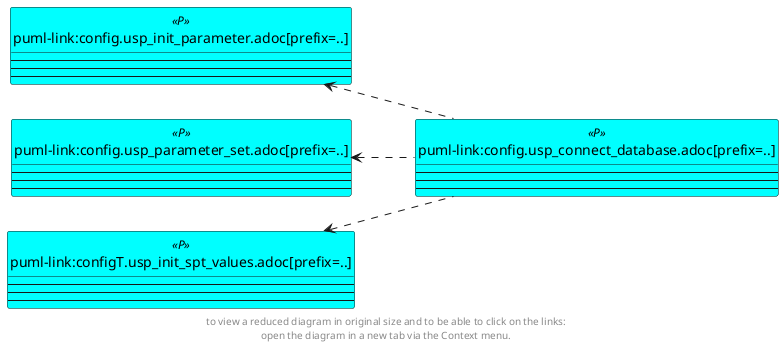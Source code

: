 @startuml
left to right direction
'top to bottom direction
hide circle
'avoide "." issues:
set namespaceSeparator none


skinparam class {
  BackgroundColor White
  BackgroundColor<<FN>> Yellow
  BackgroundColor<<FS>> Yellow
  BackgroundColor<<FT>> LightGray
  BackgroundColor<<IF>> Yellow
  BackgroundColor<<IS>> Yellow
  BackgroundColor<<P>> Aqua
  BackgroundColor<<PC>> Aqua
  BackgroundColor<<SN>> Yellow
  BackgroundColor<<SO>> SlateBlue
  BackgroundColor<<TF>> LightGray
  BackgroundColor<<TR>> Tomato
  BackgroundColor<<U>> White
  BackgroundColor<<V>> WhiteSmoke
  BackgroundColor<<X>> Aqua
}


entity "puml-link:config.usp_connect_database.adoc[prefix=..]" as config.usp_connect_database << P >> {
  --
  --
  --
}

entity "puml-link:config.usp_init_parameter.adoc[prefix=..]" as config.usp_init_parameter << P >> {
  --
  --
  --
}

entity "puml-link:config.usp_parameter_set.adoc[prefix=..]" as config.usp_parameter_set << P >> {
  --
  --
  --
}

entity "puml-link:configT.usp_init_spt_values.adoc[prefix=..]" as configT.usp_init_spt_values << P >> {
  --
  --
  --
}

config.usp_init_parameter <.. config.usp_connect_database
config.usp_parameter_set <.. config.usp_connect_database
configT.usp_init_spt_values <.. config.usp_connect_database

footer
to view a reduced diagram in original size and to be able to click on the links:
open the diagram in a new tab via the Context menu.
end footer

@enduml

